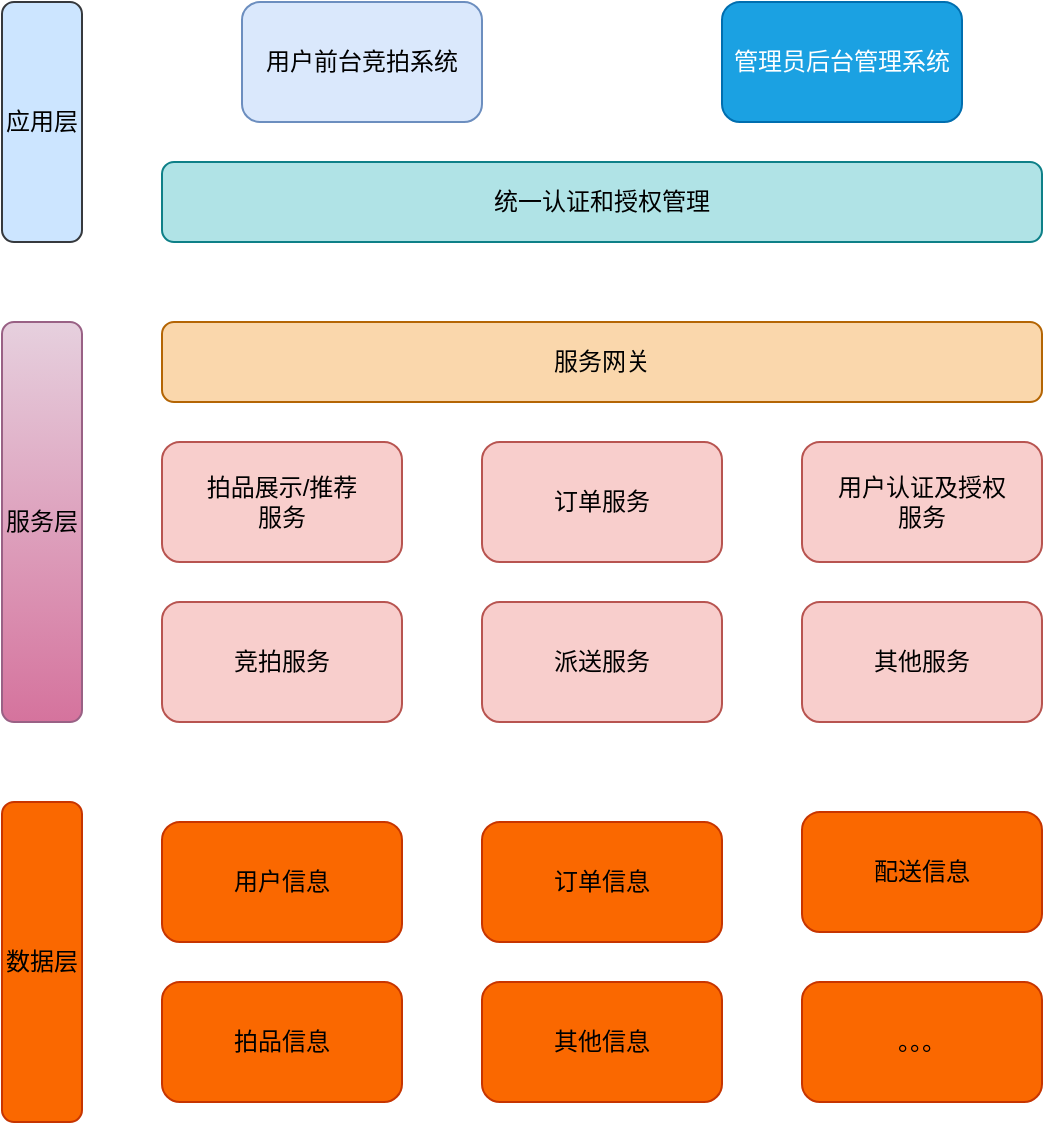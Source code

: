 <mxfile version="17.4.5" type="github">
  <diagram id="RDCqQ6Z4AvfxPIHuZx-x" name="Page-1">
    <mxGraphModel dx="1422" dy="772" grid="1" gridSize="10" guides="1" tooltips="1" connect="1" arrows="1" fold="1" page="1" pageScale="1" pageWidth="827" pageHeight="1169" math="0" shadow="0">
      <root>
        <mxCell id="0" />
        <mxCell id="1" parent="0" />
        <mxCell id="DtWM5_snHsbxjdmC7rAL-1" value="应用层" style="rounded=1;whiteSpace=wrap;html=1;fillColor=#cce5ff;strokeColor=#36393d;rotation=0;glass=0;sketch=0;shadow=0;" vertex="1" parent="1">
          <mxGeometry x="120" y="120" width="40" height="120" as="geometry" />
        </mxCell>
        <mxCell id="DtWM5_snHsbxjdmC7rAL-2" value="服务层" style="rounded=1;whiteSpace=wrap;html=1;fillColor=#e6d0de;strokeColor=#996185;gradientColor=#d5739d;rotation=0;glass=0;sketch=0;shadow=0;" vertex="1" parent="1">
          <mxGeometry x="120" y="280" width="40" height="200" as="geometry" />
        </mxCell>
        <mxCell id="DtWM5_snHsbxjdmC7rAL-3" value="数据层" style="rounded=1;whiteSpace=wrap;html=1;fillColor=#fa6800;fontColor=#000000;strokeColor=#C73500;rotation=0;glass=0;sketch=0;shadow=0;" vertex="1" parent="1">
          <mxGeometry x="120" y="520" width="40" height="160" as="geometry" />
        </mxCell>
        <mxCell id="DtWM5_snHsbxjdmC7rAL-4" value="用户前台竞拍系统" style="rounded=1;whiteSpace=wrap;html=1;fillColor=#dae8fc;strokeColor=#6c8ebf;rotation=0;glass=0;sketch=0;shadow=0;" vertex="1" parent="1">
          <mxGeometry x="240" y="120" width="120" height="60" as="geometry" />
        </mxCell>
        <mxCell id="DtWM5_snHsbxjdmC7rAL-5" value="管理员后台管理系统" style="rounded=1;whiteSpace=wrap;html=1;fillColor=#1ba1e2;strokeColor=#006EAF;fontColor=#ffffff;rotation=0;glass=0;sketch=0;shadow=0;" vertex="1" parent="1">
          <mxGeometry x="480" y="120" width="120" height="60" as="geometry" />
        </mxCell>
        <mxCell id="DtWM5_snHsbxjdmC7rAL-8" value="订单服务" style="rounded=1;whiteSpace=wrap;html=1;fillColor=#f8cecc;strokeColor=#b85450;rotation=0;glass=0;sketch=0;shadow=0;" vertex="1" parent="1">
          <mxGeometry x="360" y="340" width="120" height="60" as="geometry" />
        </mxCell>
        <mxCell id="DtWM5_snHsbxjdmC7rAL-9" value="派送服务" style="rounded=1;whiteSpace=wrap;html=1;fillColor=#f8cecc;strokeColor=#b85450;rotation=0;glass=0;sketch=0;shadow=0;" vertex="1" parent="1">
          <mxGeometry x="360" y="420" width="120" height="60" as="geometry" />
        </mxCell>
        <mxCell id="DtWM5_snHsbxjdmC7rAL-10" value="拍品信息" style="rounded=1;whiteSpace=wrap;html=1;fillColor=#fa6800;fontColor=#000000;strokeColor=#C73500;rotation=0;glass=0;sketch=0;shadow=0;" vertex="1" parent="1">
          <mxGeometry x="200" y="610" width="120" height="60" as="geometry" />
        </mxCell>
        <mxCell id="DtWM5_snHsbxjdmC7rAL-11" value="订单信息" style="rounded=1;whiteSpace=wrap;html=1;fillColor=#fa6800;fontColor=#000000;strokeColor=#C73500;rotation=0;glass=0;sketch=0;shadow=0;" vertex="1" parent="1">
          <mxGeometry x="360" y="530" width="120" height="60" as="geometry" />
        </mxCell>
        <mxCell id="DtWM5_snHsbxjdmC7rAL-12" value="配送信息" style="rounded=1;whiteSpace=wrap;html=1;fillColor=#fa6800;fontColor=#000000;strokeColor=#C73500;rotation=0;glass=0;sketch=0;shadow=0;" vertex="1" parent="1">
          <mxGeometry x="520" y="525" width="120" height="60" as="geometry" />
        </mxCell>
        <mxCell id="DtWM5_snHsbxjdmC7rAL-13" value="服务网关" style="rounded=1;whiteSpace=wrap;html=1;fillColor=#fad7ac;strokeColor=#b46504;rotation=0;glass=0;sketch=0;shadow=0;" vertex="1" parent="1">
          <mxGeometry x="200" y="280" width="440" height="40" as="geometry" />
        </mxCell>
        <mxCell id="DtWM5_snHsbxjdmC7rAL-14" value="统一认证和授权管理" style="rounded=1;whiteSpace=wrap;html=1;fillColor=#b0e3e6;strokeColor=#0e8088;rotation=0;glass=0;sketch=0;shadow=0;" vertex="1" parent="1">
          <mxGeometry x="200" y="200" width="440" height="40" as="geometry" />
        </mxCell>
        <mxCell id="DtWM5_snHsbxjdmC7rAL-15" value="拍品展示/推荐&lt;br&gt;服务" style="rounded=1;whiteSpace=wrap;html=1;fillColor=#f8cecc;strokeColor=#b85450;rotation=0;glass=0;sketch=0;shadow=0;" vertex="1" parent="1">
          <mxGeometry x="200" y="340" width="120" height="60" as="geometry" />
        </mxCell>
        <mxCell id="DtWM5_snHsbxjdmC7rAL-16" value="竞拍服务" style="rounded=1;whiteSpace=wrap;html=1;fillColor=#f8cecc;strokeColor=#b85450;rotation=0;glass=0;sketch=0;shadow=0;" vertex="1" parent="1">
          <mxGeometry x="200" y="420" width="120" height="60" as="geometry" />
        </mxCell>
        <mxCell id="DtWM5_snHsbxjdmC7rAL-18" value="用户认证及授权&lt;br&gt;服务" style="rounded=1;whiteSpace=wrap;html=1;fillColor=#f8cecc;strokeColor=#b85450;rotation=0;glass=0;sketch=0;shadow=0;" vertex="1" parent="1">
          <mxGeometry x="520" y="340" width="120" height="60" as="geometry" />
        </mxCell>
        <mxCell id="DtWM5_snHsbxjdmC7rAL-19" value="用户信息" style="rounded=1;whiteSpace=wrap;html=1;fillColor=#fa6800;fontColor=#000000;strokeColor=#C73500;rotation=0;glass=0;sketch=0;shadow=0;" vertex="1" parent="1">
          <mxGeometry x="200" y="530" width="120" height="60" as="geometry" />
        </mxCell>
        <mxCell id="DtWM5_snHsbxjdmC7rAL-21" value="其他服务" style="rounded=1;whiteSpace=wrap;html=1;fillColor=#f8cecc;strokeColor=#b85450;rotation=0;glass=0;sketch=0;shadow=0;" vertex="1" parent="1">
          <mxGeometry x="520" y="420" width="120" height="60" as="geometry" />
        </mxCell>
        <mxCell id="DtWM5_snHsbxjdmC7rAL-24" value="其他信息" style="rounded=1;whiteSpace=wrap;html=1;fillColor=#fa6800;fontColor=#000000;strokeColor=#C73500;rotation=0;glass=0;sketch=0;shadow=0;" vertex="1" parent="1">
          <mxGeometry x="360" y="610" width="120" height="60" as="geometry" />
        </mxCell>
        <mxCell id="DtWM5_snHsbxjdmC7rAL-25" value="。。。" style="rounded=1;whiteSpace=wrap;html=1;fillColor=#fa6800;fontColor=#000000;strokeColor=#C73500;rotation=0;glass=0;sketch=0;shadow=0;" vertex="1" parent="1">
          <mxGeometry x="520" y="610" width="120" height="60" as="geometry" />
        </mxCell>
      </root>
    </mxGraphModel>
  </diagram>
</mxfile>
